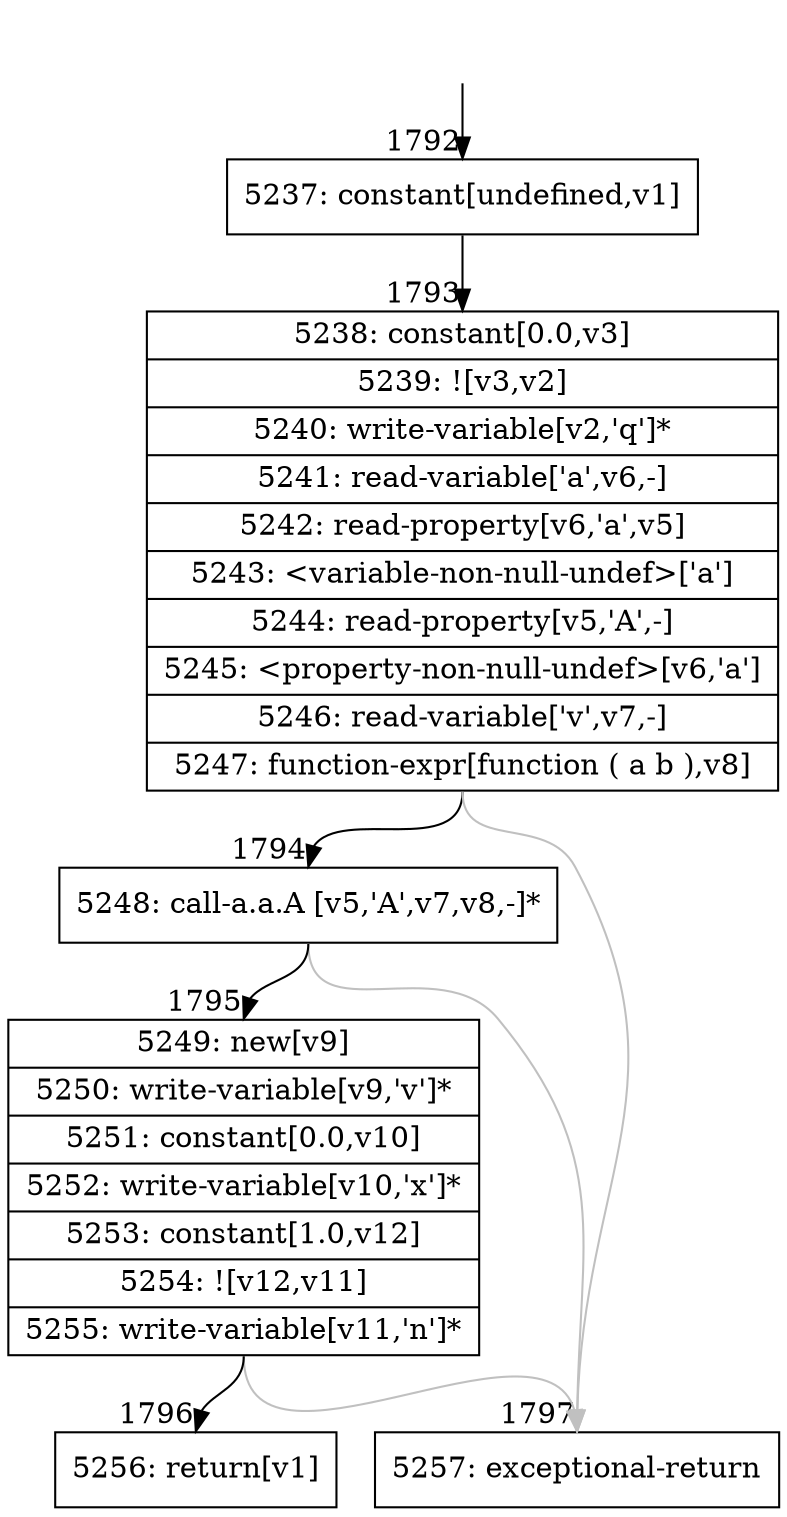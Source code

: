 digraph {
rankdir="TD"
BB_entry156[shape=none,label=""];
BB_entry156 -> BB1792 [tailport=s, headport=n, headlabel="    1792"]
BB1792 [shape=record label="{5237: constant[undefined,v1]}" ] 
BB1792 -> BB1793 [tailport=s, headport=n, headlabel="      1793"]
BB1793 [shape=record label="{5238: constant[0.0,v3]|5239: ![v3,v2]|5240: write-variable[v2,'q']*|5241: read-variable['a',v6,-]|5242: read-property[v6,'a',v5]|5243: \<variable-non-null-undef\>['a']|5244: read-property[v5,'A',-]|5245: \<property-non-null-undef\>[v6,'a']|5246: read-variable['v',v7,-]|5247: function-expr[function ( a b ),v8]}" ] 
BB1793 -> BB1794 [tailport=s, headport=n, headlabel="      1794"]
BB1793 -> BB1797 [tailport=s, headport=n, color=gray, headlabel="      1797"]
BB1794 [shape=record label="{5248: call-a.a.A [v5,'A',v7,v8,-]*}" ] 
BB1794 -> BB1795 [tailport=s, headport=n, headlabel="      1795"]
BB1794 -> BB1797 [tailport=s, headport=n, color=gray]
BB1795 [shape=record label="{5249: new[v9]|5250: write-variable[v9,'v']*|5251: constant[0.0,v10]|5252: write-variable[v10,'x']*|5253: constant[1.0,v12]|5254: ![v12,v11]|5255: write-variable[v11,'n']*}" ] 
BB1795 -> BB1796 [tailport=s, headport=n, headlabel="      1796"]
BB1795 -> BB1797 [tailport=s, headport=n, color=gray]
BB1796 [shape=record label="{5256: return[v1]}" ] 
BB1797 [shape=record label="{5257: exceptional-return}" ] 
}
